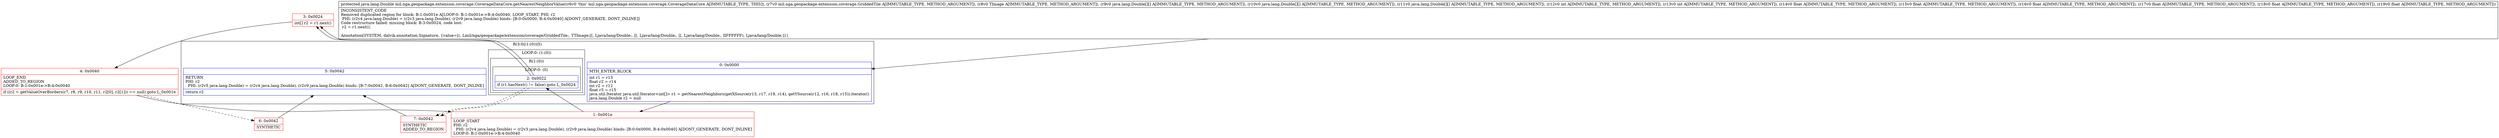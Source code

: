 digraph "CFG formil.nga.geopackage.extension.coverage.CoverageDataCore.getNearestNeighborValue(Lmil\/nga\/geopackage\/extension\/coverage\/GriddedTile;Lmil\/nga\/geopackage\/extension\/coverage\/CoverageDataImage;[[Ljava\/lang\/Double;[[Ljava\/lang\/Double;[[Ljava\/lang\/Double;IIFFFFFF)Ljava\/lang\/Double;" {
subgraph cluster_Region_1766878493 {
label = "R(3:0|(1:(0))|5)";
node [shape=record,color=blue];
Node_0 [shape=record,label="{0\:\ 0x0000|MTH_ENTER_BLOCK\l|int r1 = r13\lfloat r2 = r14\lint r2 = r12\lfloat r3 = r15\ljava.util.Iterator java.util.Iterator\<int[]\> r1 = getNearestNeighbors(getXSource(r13, r17, r19, r14), getYSource(r12, r16, r18, r15)).iterator()\ljava.lang.Double r2 = null\l}"];
subgraph cluster_LoopRegion_2013237808 {
label = "LOOP:0: (1:(0))";
node [shape=record,color=blue];
Node_2 [shape=record,label="{2\:\ 0x0022|if (r1.hasNext() != false) goto L_0x0024\l}"];
subgraph cluster_Region_783738252 {
label = "R(1:(0))";
node [shape=record,color=blue];
subgraph cluster_LoopRegion_1019299436 {
label = "LOOP:0: (0)";
node [shape=record,color=blue];
Node_2 [shape=record,label="{2\:\ 0x0022|if (r1.hasNext() != false) goto L_0x0024\l}"];
subgraph cluster_Region_534978098 {
label = "R(0)";
node [shape=record,color=blue];
}
}
}
}
Node_5 [shape=record,label="{5\:\ 0x0042|RETURN\lPHI: r2 \l  PHI: (r2v5 java.lang.Double) = (r2v4 java.lang.Double), (r2v9 java.lang.Double) binds: [B:7:0x0042, B:6:0x0042] A[DONT_GENERATE, DONT_INLINE]\l|return r2\l}"];
}
Node_1 [shape=record,color=red,label="{1\:\ 0x001e|LOOP_START\lPHI: r2 \l  PHI: (r2v4 java.lang.Double) = (r2v3 java.lang.Double), (r2v9 java.lang.Double) binds: [B:0:0x0000, B:4:0x0040] A[DONT_GENERATE, DONT_INLINE]\lLOOP:0: B:1:0x001e\-\>B:4:0x0040\l}"];
Node_3 [shape=record,color=red,label="{3\:\ 0x0024|int[] r2 = r1.next()\l}"];
Node_4 [shape=record,color=red,label="{4\:\ 0x0040|LOOP_END\lADDED_TO_REGION\lLOOP:0: B:1:0x001e\-\>B:4:0x0040\l|if ((r2 = getValueOverBorders(r7, r8, r9, r10, r11, r2[0], r2[1])) == null) goto L_0x001e\l}"];
Node_6 [shape=record,color=red,label="{6\:\ 0x0042|SYNTHETIC\l}"];
Node_7 [shape=record,color=red,label="{7\:\ 0x0042|SYNTHETIC\lADDED_TO_REGION\l}"];
MethodNode[shape=record,label="{protected java.lang.Double mil.nga.geopackage.extension.coverage.CoverageDataCore.getNearestNeighborValue((r6v0 'this' mil.nga.geopackage.extension.coverage.CoverageDataCore A[IMMUTABLE_TYPE, THIS]), (r7v0 mil.nga.geopackage.extension.coverage.GriddedTile A[IMMUTABLE_TYPE, METHOD_ARGUMENT]), (r8v0 TImage A[IMMUTABLE_TYPE, METHOD_ARGUMENT]), (r9v0 java.lang.Double[][] A[IMMUTABLE_TYPE, METHOD_ARGUMENT]), (r10v0 java.lang.Double[][] A[IMMUTABLE_TYPE, METHOD_ARGUMENT]), (r11v0 java.lang.Double[][] A[IMMUTABLE_TYPE, METHOD_ARGUMENT]), (r12v0 int A[IMMUTABLE_TYPE, METHOD_ARGUMENT]), (r13v0 int A[IMMUTABLE_TYPE, METHOD_ARGUMENT]), (r14v0 float A[IMMUTABLE_TYPE, METHOD_ARGUMENT]), (r15v0 float A[IMMUTABLE_TYPE, METHOD_ARGUMENT]), (r16v0 float A[IMMUTABLE_TYPE, METHOD_ARGUMENT]), (r17v0 float A[IMMUTABLE_TYPE, METHOD_ARGUMENT]), (r18v0 float A[IMMUTABLE_TYPE, METHOD_ARGUMENT]), (r19v0 float A[IMMUTABLE_TYPE, METHOD_ARGUMENT]))  | INCONSISTENT_CODE\lRemoved duplicated region for block: B:1:0x001e A[LOOP:0: B:1:0x001e\-\>B:4:0x0040, LOOP_START, PHI: r2 \l  PHI: (r2v4 java.lang.Double) = (r2v3 java.lang.Double), (r2v9 java.lang.Double) binds: [B:0:0x0000, B:4:0x0040] A[DONT_GENERATE, DONT_INLINE]]\lCode restructure failed: missing block: B:3:0x0024, code lost:\l    r2 = r1.next();\l\lAnnotation[SYSTEM, dalvik.annotation.Signature, \{value=[(, Lmil\/nga\/geopackage\/extension\/coverage\/GriddedTile;, TTImage;[[, Ljava\/lang\/Double;, [[, Ljava\/lang\/Double;, [[, Ljava\/lang\/Double;, IIFFFFFF), Ljava\/lang\/Double;]\}]\l}"];
MethodNode -> Node_0;
Node_0 -> Node_1;
Node_2 -> Node_3;
Node_2 -> Node_7[style=dashed];
Node_2 -> Node_3;
Node_2 -> Node_7[style=dashed];
Node_1 -> Node_2;
Node_3 -> Node_4;
Node_4 -> Node_1;
Node_4 -> Node_6[style=dashed];
Node_6 -> Node_5;
Node_7 -> Node_5;
}

